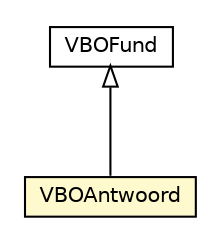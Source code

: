 #!/usr/local/bin/dot
#
# Class diagram 
# Generated by UMLGraph version R5_6-24-gf6e263 (http://www.umlgraph.org/)
#

digraph G {
	edge [fontname="Helvetica",fontsize=10,labelfontname="Helvetica",labelfontsize=10];
	node [fontname="Helvetica",fontsize=10,shape=plaintext];
	nodesep=0.25;
	ranksep=0.5;
	// nl.egem.stuf.sector.bg._0204.VBOFund
	c204977 [label=<<table title="nl.egem.stuf.sector.bg._0204.VBOFund" border="0" cellborder="1" cellspacing="0" cellpadding="2" port="p" href="./VBOFund.html">
		<tr><td><table border="0" cellspacing="0" cellpadding="1">
<tr><td align="center" balign="center"> VBOFund </td></tr>
		</table></td></tr>
		</table>>, URL="./VBOFund.html", fontname="Helvetica", fontcolor="black", fontsize=10.0];
	// nl.egem.stuf.sector.bg._0204.VBOAntwoord
	c205030 [label=<<table title="nl.egem.stuf.sector.bg._0204.VBOAntwoord" border="0" cellborder="1" cellspacing="0" cellpadding="2" port="p" bgcolor="lemonChiffon" href="./VBOAntwoord.html">
		<tr><td><table border="0" cellspacing="0" cellpadding="1">
<tr><td align="center" balign="center"> VBOAntwoord </td></tr>
		</table></td></tr>
		</table>>, URL="./VBOAntwoord.html", fontname="Helvetica", fontcolor="black", fontsize=10.0];
	//nl.egem.stuf.sector.bg._0204.VBOAntwoord extends nl.egem.stuf.sector.bg._0204.VBOFund
	c204977:p -> c205030:p [dir=back,arrowtail=empty];
}


